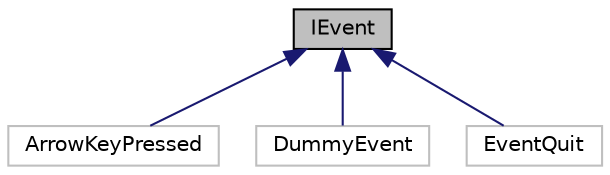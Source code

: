 digraph "IEvent"
{
 // LATEX_PDF_SIZE
  edge [fontname="Helvetica",fontsize="10",labelfontname="Helvetica",labelfontsize="10"];
  node [fontname="Helvetica",fontsize="10",shape=record];
  Node1 [label="IEvent",height=0.2,width=0.4,color="black", fillcolor="grey75", style="filled", fontcolor="black",tooltip=" "];
  Node1 -> Node2 [dir="back",color="midnightblue",fontsize="10",style="solid",fontname="Helvetica"];
  Node2 [label="ArrowKeyPressed",height=0.2,width=0.4,color="grey75", fillcolor="white", style="filled",URL="$class_arrow_key_pressed.html",tooltip=" "];
  Node1 -> Node3 [dir="back",color="midnightblue",fontsize="10",style="solid",fontname="Helvetica"];
  Node3 [label="DummyEvent",height=0.2,width=0.4,color="grey75", fillcolor="white", style="filled",URL="$class_dummy_event.html",tooltip=" "];
  Node1 -> Node4 [dir="back",color="midnightblue",fontsize="10",style="solid",fontname="Helvetica"];
  Node4 [label="EventQuit",height=0.2,width=0.4,color="grey75", fillcolor="white", style="filled",URL="$class_event_quit.html",tooltip=" "];
}
